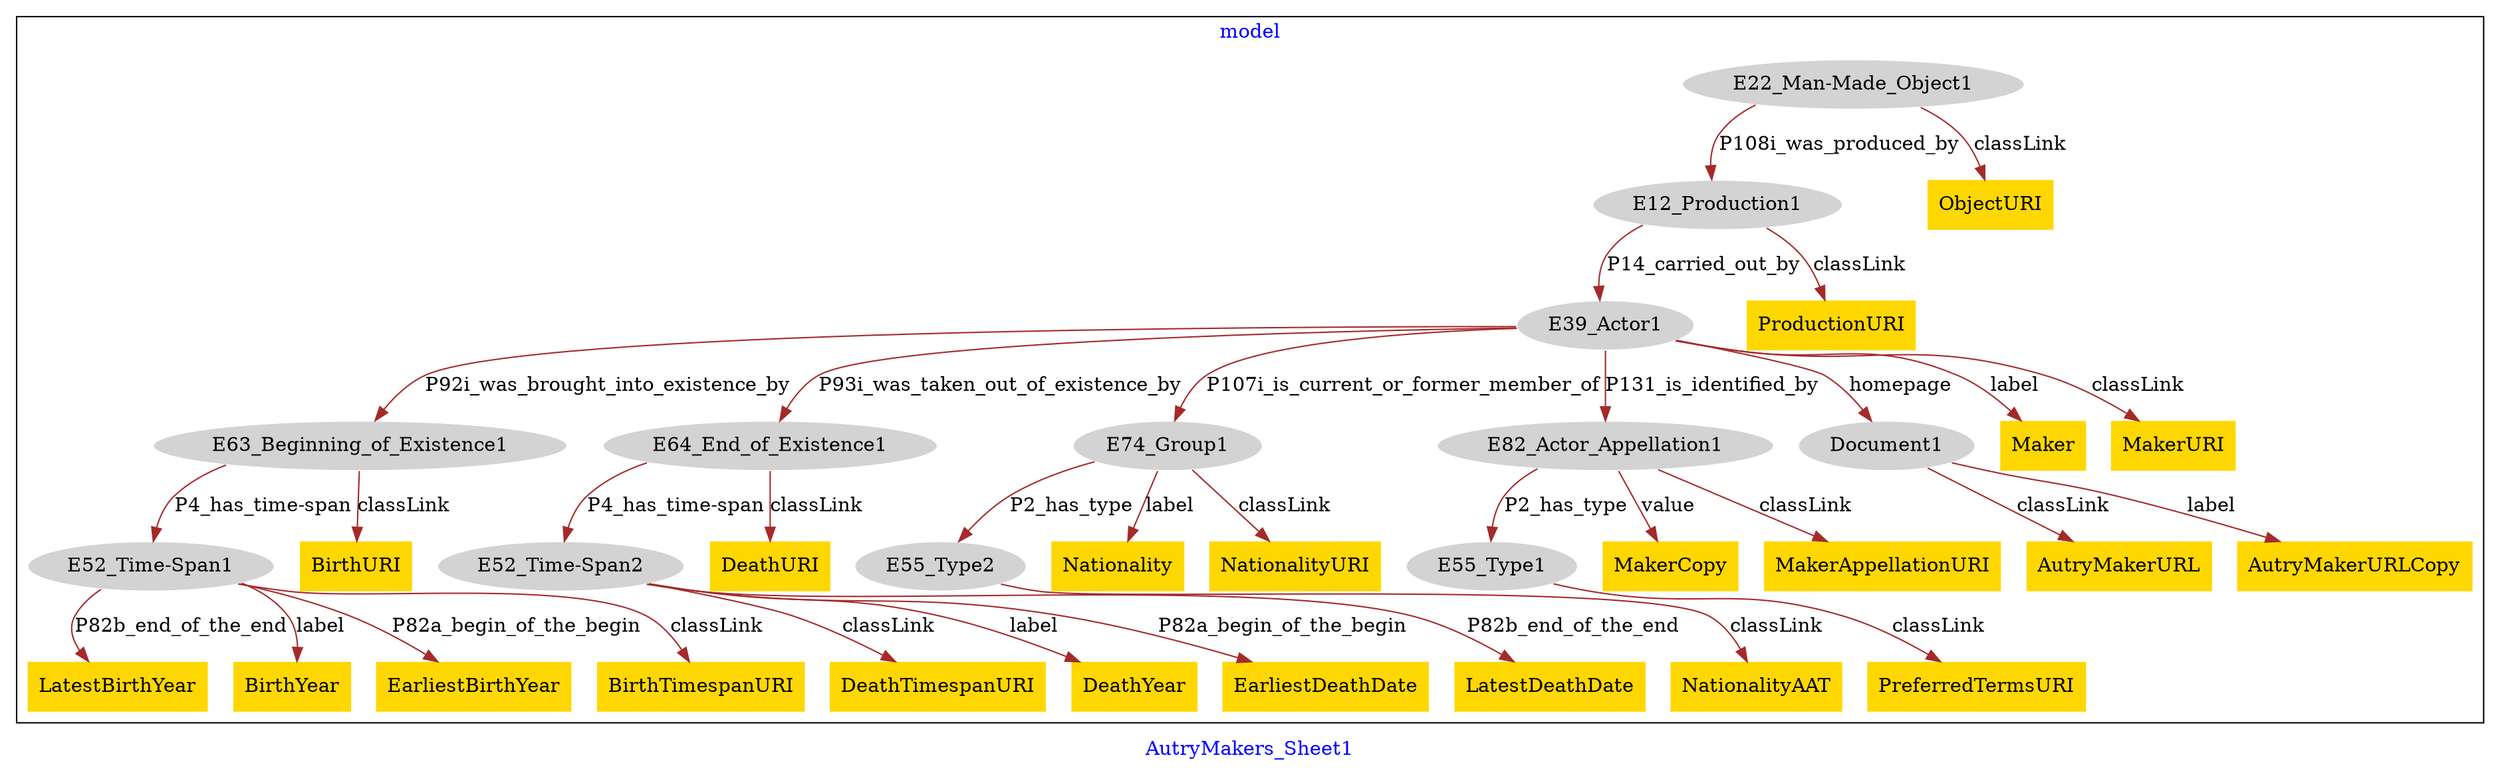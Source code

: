 digraph n0 {
fontcolor="blue"
remincross="true"
label="AutryMakers_Sheet1"
subgraph cluster {
label="model"
n2[style="filled",color="white",fillcolor="lightgray",label="E12_Production1"];
n3[style="filled",color="white",fillcolor="lightgray",label="E39_Actor1"];
n4[style="filled",color="white",fillcolor="lightgray",label="E22_Man-Made_Object1"];
n5[style="filled",color="white",fillcolor="lightgray",label="E63_Beginning_of_Existence1"];
n6[style="filled",color="white",fillcolor="lightgray",label="E64_End_of_Existence1"];
n7[style="filled",color="white",fillcolor="lightgray",label="E74_Group1"];
n8[style="filled",color="white",fillcolor="lightgray",label="E82_Actor_Appellation1"];
n9[style="filled",color="white",fillcolor="lightgray",label="Document1"];
n10[style="filled",color="white",fillcolor="lightgray",label="E52_Time-Span1"];
n11[style="filled",color="white",fillcolor="lightgray",label="E52_Time-Span2"];
n12[style="filled",color="white",fillcolor="lightgray",label="E55_Type2"];
n13[style="filled",color="white",fillcolor="lightgray",label="E55_Type1"];
n14[shape="plaintext",style="filled",fillcolor="gold",label="Nationality"];
n15[shape="plaintext",style="filled",fillcolor="gold",label="DeathURI"];
n16[shape="plaintext",style="filled",fillcolor="gold",label="AutryMakerURL"];
n17[shape="plaintext",style="filled",fillcolor="gold",label="MakerCopy"];
n18[shape="plaintext",style="filled",fillcolor="gold",label="NationalityAAT"];
n19[shape="plaintext",style="filled",fillcolor="gold",label="LatestBirthYear"];
n20[shape="plaintext",style="filled",fillcolor="gold",label="DeathTimespanURI"];
n21[shape="plaintext",style="filled",fillcolor="gold",label="DeathYear"];
n22[shape="plaintext",style="filled",fillcolor="gold",label="BirthYear"];
n23[shape="plaintext",style="filled",fillcolor="gold",label="EarliestDeathDate"];
n24[shape="plaintext",style="filled",fillcolor="gold",label="Maker"];
n25[shape="plaintext",style="filled",fillcolor="gold",label="PreferredTermsURI"];
n26[shape="plaintext",style="filled",fillcolor="gold",label="ProductionURI"];
n27[shape="plaintext",style="filled",fillcolor="gold",label="NationalityURI"];
n28[shape="plaintext",style="filled",fillcolor="gold",label="MakerURI"];
n29[shape="plaintext",style="filled",fillcolor="gold",label="EarliestBirthYear"];
n30[shape="plaintext",style="filled",fillcolor="gold",label="BirthTimespanURI"];
n31[shape="plaintext",style="filled",fillcolor="gold",label="BirthURI"];
n32[shape="plaintext",style="filled",fillcolor="gold",label="AutryMakerURLCopy"];
n33[shape="plaintext",style="filled",fillcolor="gold",label="MakerAppellationURI"];
n34[shape="plaintext",style="filled",fillcolor="gold",label="ObjectURI"];
n35[shape="plaintext",style="filled",fillcolor="gold",label="LatestDeathDate"];
}
n2 -> n3[color="brown",fontcolor="black",label="P14_carried_out_by"]
n4 -> n2[color="brown",fontcolor="black",label="P108i_was_produced_by"]
n3 -> n5[color="brown",fontcolor="black",label="P92i_was_brought_into_existence_by"]
n3 -> n6[color="brown",fontcolor="black",label="P93i_was_taken_out_of_existence_by"]
n3 -> n7[color="brown",fontcolor="black",label="P107i_is_current_or_former_member_of"]
n3 -> n8[color="brown",fontcolor="black",label="P131_is_identified_by"]
n3 -> n9[color="brown",fontcolor="black",label="homepage"]
n5 -> n10[color="brown",fontcolor="black",label="P4_has_time-span"]
n6 -> n11[color="brown",fontcolor="black",label="P4_has_time-span"]
n7 -> n12[color="brown",fontcolor="black",label="P2_has_type"]
n8 -> n13[color="brown",fontcolor="black",label="P2_has_type"]
n7 -> n14[color="brown",fontcolor="black",label="label"]
n6 -> n15[color="brown",fontcolor="black",label="classLink"]
n9 -> n16[color="brown",fontcolor="black",label="classLink"]
n8 -> n17[color="brown",fontcolor="black",label="value"]
n12 -> n18[color="brown",fontcolor="black",label="classLink"]
n10 -> n19[color="brown",fontcolor="black",label="P82b_end_of_the_end"]
n11 -> n20[color="brown",fontcolor="black",label="classLink"]
n11 -> n21[color="brown",fontcolor="black",label="label"]
n10 -> n22[color="brown",fontcolor="black",label="label"]
n11 -> n23[color="brown",fontcolor="black",label="P82a_begin_of_the_begin"]
n3 -> n24[color="brown",fontcolor="black",label="label"]
n13 -> n25[color="brown",fontcolor="black",label="classLink"]
n2 -> n26[color="brown",fontcolor="black",label="classLink"]
n7 -> n27[color="brown",fontcolor="black",label="classLink"]
n3 -> n28[color="brown",fontcolor="black",label="classLink"]
n10 -> n29[color="brown",fontcolor="black",label="P82a_begin_of_the_begin"]
n10 -> n30[color="brown",fontcolor="black",label="classLink"]
n5 -> n31[color="brown",fontcolor="black",label="classLink"]
n9 -> n32[color="brown",fontcolor="black",label="label"]
n8 -> n33[color="brown",fontcolor="black",label="classLink"]
n4 -> n34[color="brown",fontcolor="black",label="classLink"]
n11 -> n35[color="brown",fontcolor="black",label="P82b_end_of_the_end"]
}
